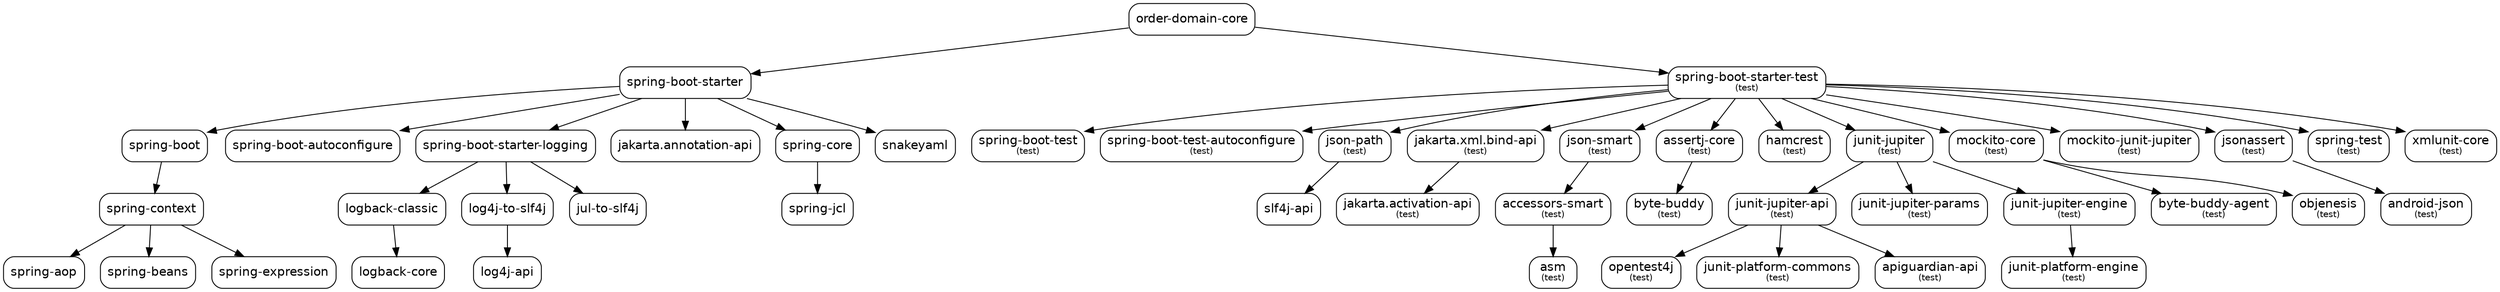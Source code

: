 digraph "order-domain-core" {
  node [shape="box",style="rounded",fontname="Helvetica",fontsize="14"]
  edge [fontsize="10",fontname="Helvetica"]

  // Node Definitions:
  "org.springframework:spring-context:jar"[label=<spring-context>]
  "org.springframework:spring-aop:jar"[label=<spring-aop>]
  "org.springframework:spring-beans:jar"[label=<spring-beans>]
  "org.springframework:spring-expression:jar"[label=<spring-expression>]
  "org.springframework.boot:spring-boot:jar"[label=<spring-boot>]
  "org.springframework.boot:spring-boot-starter:jar"[label=<spring-boot-starter>]
  "org.springframework.boot:spring-boot-autoconfigure:jar"[label=<spring-boot-autoconfigure>]
  "ch.qos.logback:logback-classic:jar"[label=<logback-classic>]
  "ch.qos.logback:logback-core:jar"[label=<logback-core>]
  "org.springframework.boot:spring-boot-starter-logging:jar"[label=<spring-boot-starter-logging>]
  "org.apache.logging.log4j:log4j-to-slf4j:jar"[label=<log4j-to-slf4j>]
  "org.apache.logging.log4j:log4j-api:jar"[label=<log4j-api>]
  "org.slf4j:jul-to-slf4j:jar"[label=<jul-to-slf4j>]
  "jakarta.annotation:jakarta.annotation-api:jar"[label=<jakarta.annotation-api>]
  "org.springframework:spring-core:jar"[label=<spring-core>]
  "org.springframework:spring-jcl:jar"[label=<spring-jcl>]
  "org.yaml:snakeyaml:jar"[label=<snakeyaml>]
  "com.food.ordering.system:order-domain-core:jar"[label=<order-domain-core>]
  "org.springframework.boot:spring-boot-starter-test:jar"[label=<spring-boot-starter-test<font point-size="10"><br/>(test)</font>>]
  "org.springframework.boot:spring-boot-test:jar"[label=<spring-boot-test<font point-size="10"><br/>(test)</font>>]
  "org.springframework.boot:spring-boot-test-autoconfigure:jar"[label=<spring-boot-test-autoconfigure<font point-size="10"><br/>(test)</font>>]
  "com.jayway.jsonpath:json-path:jar"[label=<json-path<font point-size="10"><br/>(test)</font>>]
  "org.slf4j:slf4j-api:jar"[label=<slf4j-api>]
  "jakarta.xml.bind:jakarta.xml.bind-api:jar"[label=<jakarta.xml.bind-api<font point-size="10"><br/>(test)</font>>]
  "jakarta.activation:jakarta.activation-api:jar"[label=<jakarta.activation-api<font point-size="10"><br/>(test)</font>>]
  "net.minidev:accessors-smart:jar"[label=<accessors-smart<font point-size="10"><br/>(test)</font>>]
  "org.ow2.asm:asm:jar"[label=<asm<font point-size="10"><br/>(test)</font>>]
  "net.minidev:json-smart:jar"[label=<json-smart<font point-size="10"><br/>(test)</font>>]
  "org.assertj:assertj-core:jar"[label=<assertj-core<font point-size="10"><br/>(test)</font>>]
  "net.bytebuddy:byte-buddy:jar"[label=<byte-buddy<font point-size="10"><br/>(test)</font>>]
  "org.hamcrest:hamcrest:jar"[label=<hamcrest<font point-size="10"><br/>(test)</font>>]
  "org.junit.jupiter:junit-jupiter-api:jar"[label=<junit-jupiter-api<font point-size="10"><br/>(test)</font>>]
  "org.opentest4j:opentest4j:jar"[label=<opentest4j<font point-size="10"><br/>(test)</font>>]
  "org.junit.platform:junit-platform-commons:jar"[label=<junit-platform-commons<font point-size="10"><br/>(test)</font>>]
  "org.apiguardian:apiguardian-api:jar"[label=<apiguardian-api<font point-size="10"><br/>(test)</font>>]
  "org.junit.jupiter:junit-jupiter:jar"[label=<junit-jupiter<font point-size="10"><br/>(test)</font>>]
  "org.junit.jupiter:junit-jupiter-params:jar"[label=<junit-jupiter-params<font point-size="10"><br/>(test)</font>>]
  "org.junit.jupiter:junit-jupiter-engine:jar"[label=<junit-jupiter-engine<font point-size="10"><br/>(test)</font>>]
  "org.junit.platform:junit-platform-engine:jar"[label=<junit-platform-engine<font point-size="10"><br/>(test)</font>>]
  "org.mockito:mockito-core:jar"[label=<mockito-core<font point-size="10"><br/>(test)</font>>]
  "net.bytebuddy:byte-buddy-agent:jar"[label=<byte-buddy-agent<font point-size="10"><br/>(test)</font>>]
  "org.objenesis:objenesis:jar"[label=<objenesis<font point-size="10"><br/>(test)</font>>]
  "org.mockito:mockito-junit-jupiter:jar"[label=<mockito-junit-jupiter<font point-size="10"><br/>(test)</font>>]
  "org.skyscreamer:jsonassert:jar"[label=<jsonassert<font point-size="10"><br/>(test)</font>>]
  "com.vaadin.external.google:android-json:jar"[label=<android-json<font point-size="10"><br/>(test)</font>>]
  "org.springframework:spring-test:jar"[label=<spring-test<font point-size="10"><br/>(test)</font>>]
  "org.xmlunit:xmlunit-core:jar"[label=<xmlunit-core<font point-size="10"><br/>(test)</font>>]

  // Edge Definitions:
  "org.springframework:spring-context:jar" -> "org.springframework:spring-aop:jar"
  "org.springframework:spring-context:jar" -> "org.springframework:spring-beans:jar"
  "org.springframework:spring-context:jar" -> "org.springframework:spring-expression:jar"
  "org.springframework.boot:spring-boot:jar" -> "org.springframework:spring-context:jar"
  "org.springframework.boot:spring-boot-starter:jar" -> "org.springframework.boot:spring-boot:jar"
  "org.springframework.boot:spring-boot-starter:jar" -> "org.springframework.boot:spring-boot-autoconfigure:jar"
  "ch.qos.logback:logback-classic:jar" -> "ch.qos.logback:logback-core:jar"
  "org.springframework.boot:spring-boot-starter-logging:jar" -> "ch.qos.logback:logback-classic:jar"
  "org.apache.logging.log4j:log4j-to-slf4j:jar" -> "org.apache.logging.log4j:log4j-api:jar"
  "org.springframework.boot:spring-boot-starter-logging:jar" -> "org.apache.logging.log4j:log4j-to-slf4j:jar"
  "org.springframework.boot:spring-boot-starter-logging:jar" -> "org.slf4j:jul-to-slf4j:jar"
  "org.springframework.boot:spring-boot-starter:jar" -> "org.springframework.boot:spring-boot-starter-logging:jar"
  "org.springframework.boot:spring-boot-starter:jar" -> "jakarta.annotation:jakarta.annotation-api:jar"
  "org.springframework:spring-core:jar" -> "org.springframework:spring-jcl:jar"
  "org.springframework.boot:spring-boot-starter:jar" -> "org.springframework:spring-core:jar"
  "org.springframework.boot:spring-boot-starter:jar" -> "org.yaml:snakeyaml:jar"
  "com.food.ordering.system:order-domain-core:jar" -> "org.springframework.boot:spring-boot-starter:jar"
  "org.springframework.boot:spring-boot-starter-test:jar" -> "org.springframework.boot:spring-boot-test:jar"
  "org.springframework.boot:spring-boot-starter-test:jar" -> "org.springframework.boot:spring-boot-test-autoconfigure:jar"
  "com.jayway.jsonpath:json-path:jar" -> "org.slf4j:slf4j-api:jar"
  "org.springframework.boot:spring-boot-starter-test:jar" -> "com.jayway.jsonpath:json-path:jar"
  "jakarta.xml.bind:jakarta.xml.bind-api:jar" -> "jakarta.activation:jakarta.activation-api:jar"
  "org.springframework.boot:spring-boot-starter-test:jar" -> "jakarta.xml.bind:jakarta.xml.bind-api:jar"
  "net.minidev:accessors-smart:jar" -> "org.ow2.asm:asm:jar"
  "net.minidev:json-smart:jar" -> "net.minidev:accessors-smart:jar"
  "org.springframework.boot:spring-boot-starter-test:jar" -> "net.minidev:json-smart:jar"
  "org.assertj:assertj-core:jar" -> "net.bytebuddy:byte-buddy:jar"
  "org.springframework.boot:spring-boot-starter-test:jar" -> "org.assertj:assertj-core:jar"
  "org.springframework.boot:spring-boot-starter-test:jar" -> "org.hamcrest:hamcrest:jar"
  "org.junit.jupiter:junit-jupiter-api:jar" -> "org.opentest4j:opentest4j:jar"
  "org.junit.jupiter:junit-jupiter-api:jar" -> "org.junit.platform:junit-platform-commons:jar"
  "org.junit.jupiter:junit-jupiter-api:jar" -> "org.apiguardian:apiguardian-api:jar"
  "org.junit.jupiter:junit-jupiter:jar" -> "org.junit.jupiter:junit-jupiter-api:jar"
  "org.junit.jupiter:junit-jupiter:jar" -> "org.junit.jupiter:junit-jupiter-params:jar"
  "org.junit.jupiter:junit-jupiter-engine:jar" -> "org.junit.platform:junit-platform-engine:jar"
  "org.junit.jupiter:junit-jupiter:jar" -> "org.junit.jupiter:junit-jupiter-engine:jar"
  "org.springframework.boot:spring-boot-starter-test:jar" -> "org.junit.jupiter:junit-jupiter:jar"
  "org.mockito:mockito-core:jar" -> "net.bytebuddy:byte-buddy-agent:jar"
  "org.mockito:mockito-core:jar" -> "org.objenesis:objenesis:jar"
  "org.springframework.boot:spring-boot-starter-test:jar" -> "org.mockito:mockito-core:jar"
  "org.springframework.boot:spring-boot-starter-test:jar" -> "org.mockito:mockito-junit-jupiter:jar"
  "org.skyscreamer:jsonassert:jar" -> "com.vaadin.external.google:android-json:jar"
  "org.springframework.boot:spring-boot-starter-test:jar" -> "org.skyscreamer:jsonassert:jar"
  "org.springframework.boot:spring-boot-starter-test:jar" -> "org.springframework:spring-test:jar"
  "org.springframework.boot:spring-boot-starter-test:jar" -> "org.xmlunit:xmlunit-core:jar"
  "com.food.ordering.system:order-domain-core:jar" -> "org.springframework.boot:spring-boot-starter-test:jar"
}